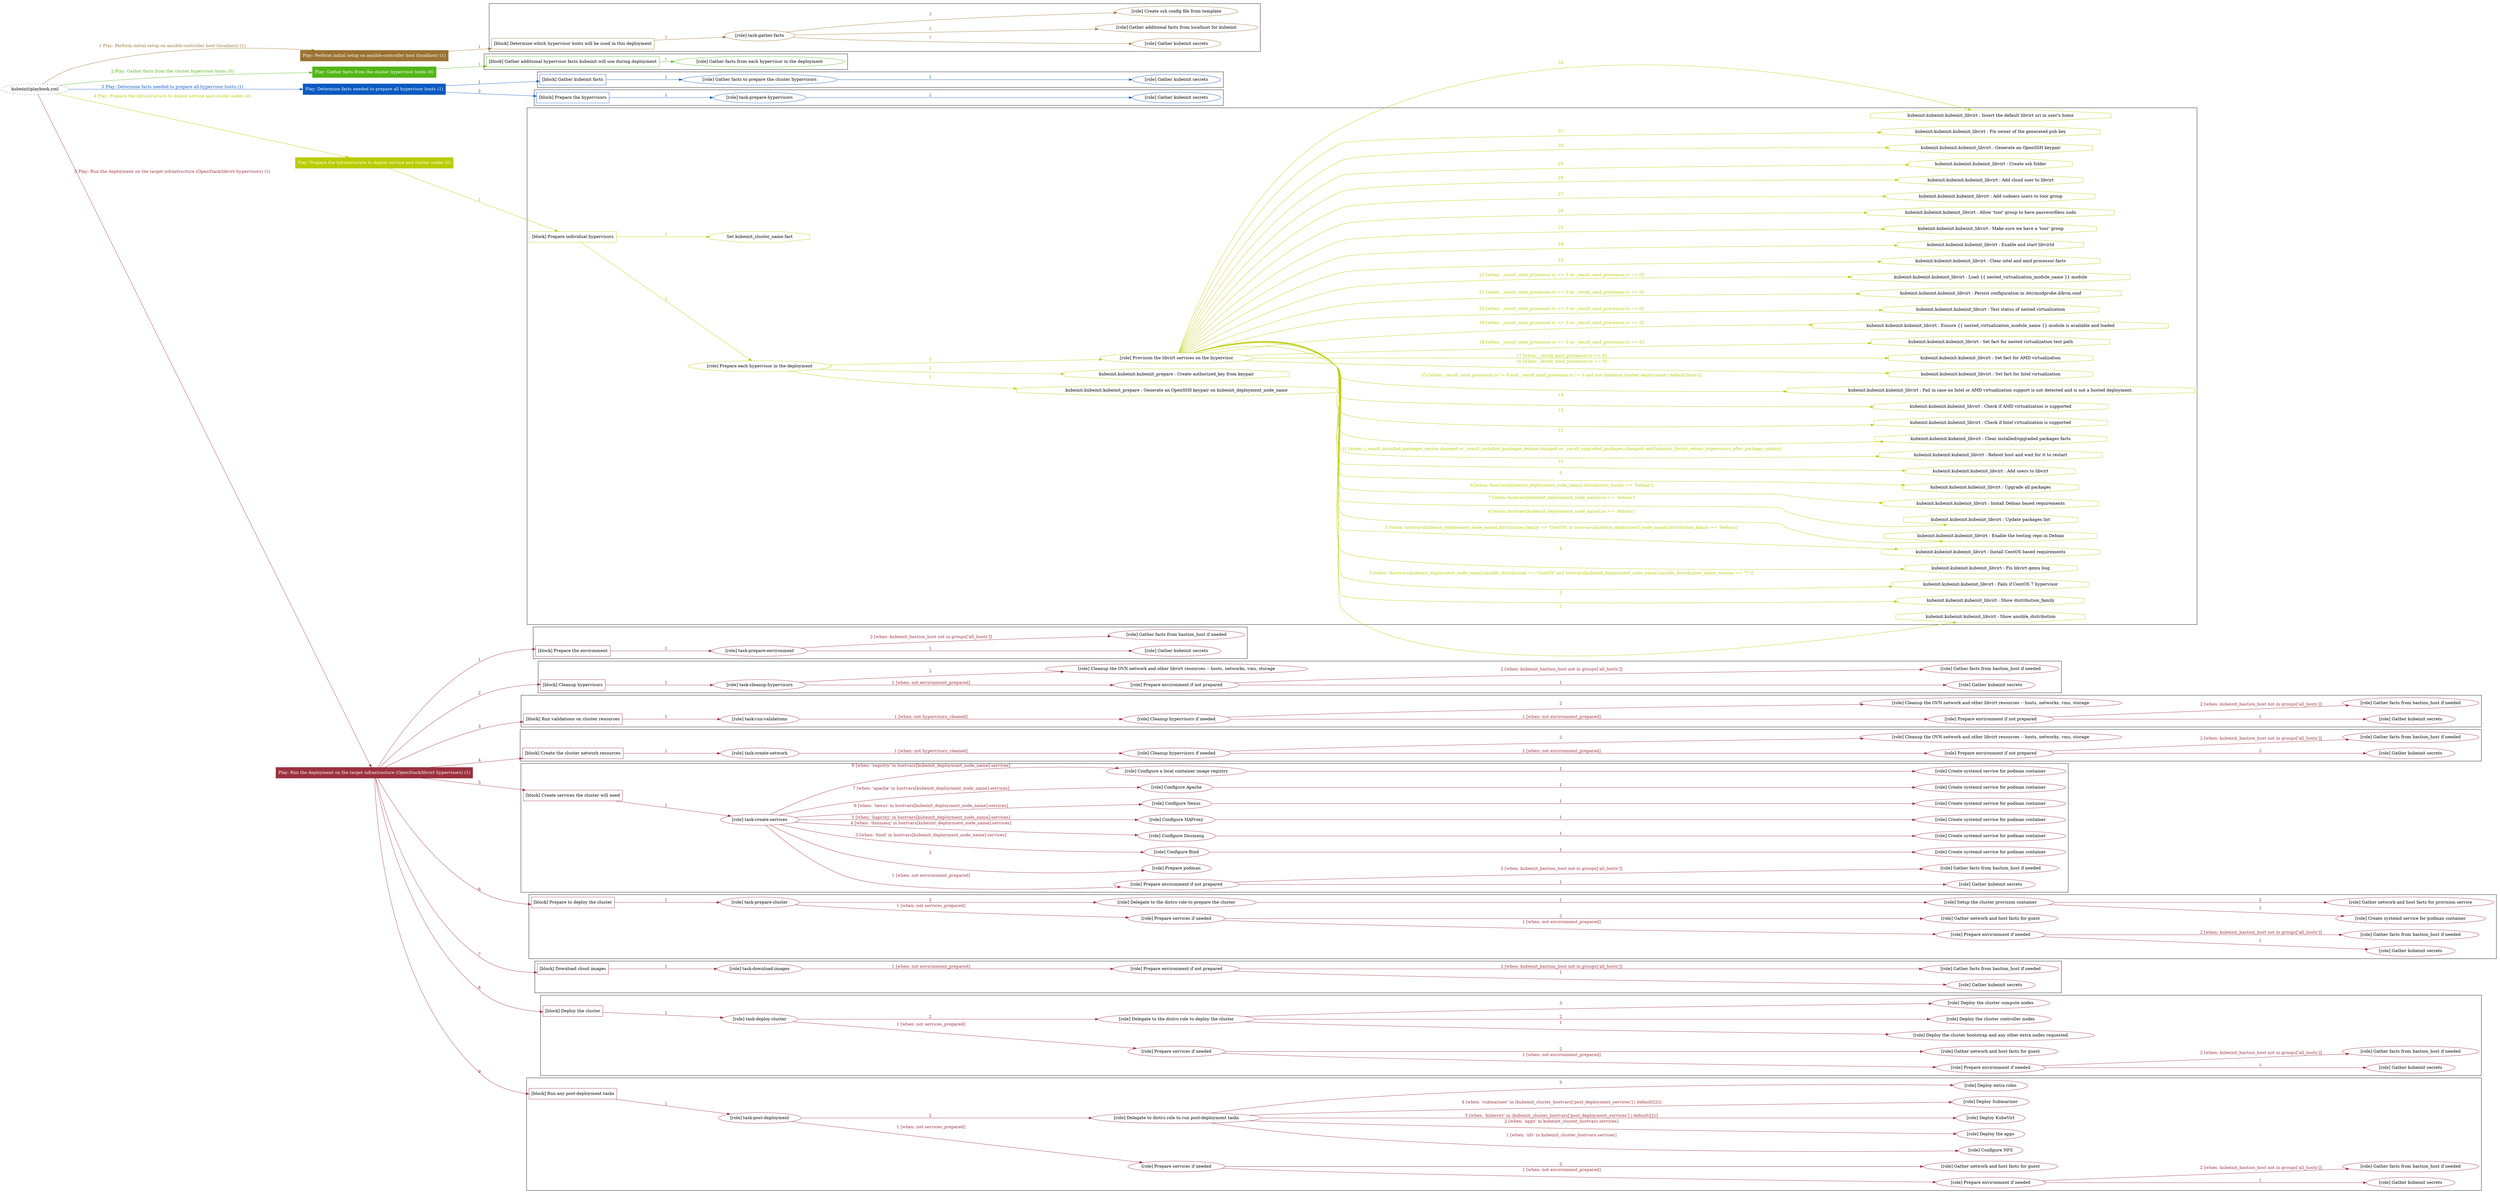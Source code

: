 digraph {
	graph [concentrate=true ordering=in rankdir=LR ratio=fill]
	edge [esep=5 sep=10]
	"kubeinit/playbook.yml" [URL="/home/runner/work/kubeinit/kubeinit/kubeinit/playbook.yml" id=playbook_f6ea797c style=dotted]
	"kubeinit/playbook.yml" -> play_d6f0523a [label="1 Play: Perform initial setup on ansible-controller host (localhost) (1)" color="#9a7232" fontcolor="#9a7232" id=edge_play_d6f0523a labeltooltip="1 Play: Perform initial setup on ansible-controller host (localhost) (1)" tooltip="1 Play: Perform initial setup on ansible-controller host (localhost) (1)"]
	subgraph "Play: Perform initial setup on ansible-controller host (localhost) (1)" {
		play_d6f0523a [label="Play: Perform initial setup on ansible-controller host (localhost) (1)" URL="/home/runner/work/kubeinit/kubeinit/kubeinit/playbook.yml" color="#9a7232" fontcolor="#ffffff" id=play_d6f0523a shape=box style=filled tooltip=localhost]
		play_d6f0523a -> block_a0d26f99 [label=1 color="#9a7232" fontcolor="#9a7232" id=edge_block_a0d26f99 labeltooltip=1 tooltip=1]
		subgraph cluster_block_a0d26f99 {
			block_a0d26f99 [label="[block] Determine which hypervisor hosts will be used in this deployment" URL="/home/runner/work/kubeinit/kubeinit/kubeinit/playbook.yml" color="#9a7232" id=block_a0d26f99 labeltooltip="Determine which hypervisor hosts will be used in this deployment" shape=box tooltip="Determine which hypervisor hosts will be used in this deployment"]
			block_a0d26f99 -> role_3eae3de3 [label="1 " color="#9a7232" fontcolor="#9a7232" id=edge_role_3eae3de3 labeltooltip="1 " tooltip="1 "]
			subgraph "task-gather-facts" {
				role_3eae3de3 [label="[role] task-gather-facts" URL="/home/runner/work/kubeinit/kubeinit/kubeinit/playbook.yml" color="#9a7232" id=role_3eae3de3 tooltip="task-gather-facts"]
				role_3eae3de3 -> role_9de7b824 [label="1 " color="#9a7232" fontcolor="#9a7232" id=edge_role_9de7b824 labeltooltip="1 " tooltip="1 "]
				subgraph "Gather kubeinit secrets" {
					role_9de7b824 [label="[role] Gather kubeinit secrets" URL="/home/runner/.ansible/collections/ansible_collections/kubeinit/kubeinit/roles/kubeinit_prepare/tasks/build_hypervisors_group.yml" color="#9a7232" id=role_9de7b824 tooltip="Gather kubeinit secrets"]
				}
				role_3eae3de3 -> role_9b13d4ab [label="2 " color="#9a7232" fontcolor="#9a7232" id=edge_role_9b13d4ab labeltooltip="2 " tooltip="2 "]
				subgraph "Gather additional facts from localhost for kubeinit" {
					role_9b13d4ab [label="[role] Gather additional facts from localhost for kubeinit" URL="/home/runner/.ansible/collections/ansible_collections/kubeinit/kubeinit/roles/kubeinit_prepare/tasks/build_hypervisors_group.yml" color="#9a7232" id=role_9b13d4ab tooltip="Gather additional facts from localhost for kubeinit"]
				}
				role_3eae3de3 -> role_e4379f5c [label="3 " color="#9a7232" fontcolor="#9a7232" id=edge_role_e4379f5c labeltooltip="3 " tooltip="3 "]
				subgraph "Create ssh config file from template" {
					role_e4379f5c [label="[role] Create ssh config file from template" URL="/home/runner/.ansible/collections/ansible_collections/kubeinit/kubeinit/roles/kubeinit_prepare/tasks/build_hypervisors_group.yml" color="#9a7232" id=role_e4379f5c tooltip="Create ssh config file from template"]
				}
			}
		}
	}
	"kubeinit/playbook.yml" -> play_7c2dc5f4 [label="2 Play: Gather facts from the cluster hypervisor hosts (0)" color="#52b517" fontcolor="#52b517" id=edge_play_7c2dc5f4 labeltooltip="2 Play: Gather facts from the cluster hypervisor hosts (0)" tooltip="2 Play: Gather facts from the cluster hypervisor hosts (0)"]
	subgraph "Play: Gather facts from the cluster hypervisor hosts (0)" {
		play_7c2dc5f4 [label="Play: Gather facts from the cluster hypervisor hosts (0)" URL="/home/runner/work/kubeinit/kubeinit/kubeinit/playbook.yml" color="#52b517" fontcolor="#ffffff" id=play_7c2dc5f4 shape=box style=filled tooltip="Play: Gather facts from the cluster hypervisor hosts (0)"]
		play_7c2dc5f4 -> block_57bdefc0 [label=1 color="#52b517" fontcolor="#52b517" id=edge_block_57bdefc0 labeltooltip=1 tooltip=1]
		subgraph cluster_block_57bdefc0 {
			block_57bdefc0 [label="[block] Gather additional hypervisor facts kubeinit will use during deployment" URL="/home/runner/work/kubeinit/kubeinit/kubeinit/playbook.yml" color="#52b517" id=block_57bdefc0 labeltooltip="Gather additional hypervisor facts kubeinit will use during deployment" shape=box tooltip="Gather additional hypervisor facts kubeinit will use during deployment"]
			block_57bdefc0 -> role_8fd2ec96 [label="1 " color="#52b517" fontcolor="#52b517" id=edge_role_8fd2ec96 labeltooltip="1 " tooltip="1 "]
			subgraph "Gather facts from each hypervisor in the deployment" {
				role_8fd2ec96 [label="[role] Gather facts from each hypervisor in the deployment" URL="/home/runner/work/kubeinit/kubeinit/kubeinit/playbook.yml" color="#52b517" id=role_8fd2ec96 tooltip="Gather facts from each hypervisor in the deployment"]
			}
		}
	}
	"kubeinit/playbook.yml" -> play_6b810f31 [label="3 Play: Determine facts needed to prepare all hypervisor hosts (1)" color="#0b5ac1" fontcolor="#0b5ac1" id=edge_play_6b810f31 labeltooltip="3 Play: Determine facts needed to prepare all hypervisor hosts (1)" tooltip="3 Play: Determine facts needed to prepare all hypervisor hosts (1)"]
	subgraph "Play: Determine facts needed to prepare all hypervisor hosts (1)" {
		play_6b810f31 [label="Play: Determine facts needed to prepare all hypervisor hosts (1)" URL="/home/runner/work/kubeinit/kubeinit/kubeinit/playbook.yml" color="#0b5ac1" fontcolor="#ffffff" id=play_6b810f31 shape=box style=filled tooltip=localhost]
		play_6b810f31 -> block_7d9bad46 [label=1 color="#0b5ac1" fontcolor="#0b5ac1" id=edge_block_7d9bad46 labeltooltip=1 tooltip=1]
		subgraph cluster_block_7d9bad46 {
			block_7d9bad46 [label="[block] Gather kubeinit facts" URL="/home/runner/work/kubeinit/kubeinit/kubeinit/playbook.yml" color="#0b5ac1" id=block_7d9bad46 labeltooltip="Gather kubeinit facts" shape=box tooltip="Gather kubeinit facts"]
			block_7d9bad46 -> role_8f35e297 [label="1 " color="#0b5ac1" fontcolor="#0b5ac1" id=edge_role_8f35e297 labeltooltip="1 " tooltip="1 "]
			subgraph "Gather facts to prepare the cluster hypervisors" {
				role_8f35e297 [label="[role] Gather facts to prepare the cluster hypervisors" URL="/home/runner/work/kubeinit/kubeinit/kubeinit/playbook.yml" color="#0b5ac1" id=role_8f35e297 tooltip="Gather facts to prepare the cluster hypervisors"]
				role_8f35e297 -> role_37034165 [label="1 " color="#0b5ac1" fontcolor="#0b5ac1" id=edge_role_37034165 labeltooltip="1 " tooltip="1 "]
				subgraph "Gather kubeinit secrets" {
					role_37034165 [label="[role] Gather kubeinit secrets" URL="/home/runner/.ansible/collections/ansible_collections/kubeinit/kubeinit/roles/kubeinit_prepare/tasks/gather_kubeinit_facts.yml" color="#0b5ac1" id=role_37034165 tooltip="Gather kubeinit secrets"]
				}
			}
		}
		play_6b810f31 -> block_50422da9 [label=2 color="#0b5ac1" fontcolor="#0b5ac1" id=edge_block_50422da9 labeltooltip=2 tooltip=2]
		subgraph cluster_block_50422da9 {
			block_50422da9 [label="[block] Prepare the hypervisors" URL="/home/runner/work/kubeinit/kubeinit/kubeinit/playbook.yml" color="#0b5ac1" id=block_50422da9 labeltooltip="Prepare the hypervisors" shape=box tooltip="Prepare the hypervisors"]
			block_50422da9 -> role_92cfa559 [label="1 " color="#0b5ac1" fontcolor="#0b5ac1" id=edge_role_92cfa559 labeltooltip="1 " tooltip="1 "]
			subgraph "task-prepare-hypervisors" {
				role_92cfa559 [label="[role] task-prepare-hypervisors" URL="/home/runner/work/kubeinit/kubeinit/kubeinit/playbook.yml" color="#0b5ac1" id=role_92cfa559 tooltip="task-prepare-hypervisors"]
				role_92cfa559 -> role_2654dcd4 [label="1 " color="#0b5ac1" fontcolor="#0b5ac1" id=edge_role_2654dcd4 labeltooltip="1 " tooltip="1 "]
				subgraph "Gather kubeinit secrets" {
					role_2654dcd4 [label="[role] Gather kubeinit secrets" URL="/home/runner/.ansible/collections/ansible_collections/kubeinit/kubeinit/roles/kubeinit_prepare/tasks/gather_kubeinit_facts.yml" color="#0b5ac1" id=role_2654dcd4 tooltip="Gather kubeinit secrets"]
				}
			}
		}
	}
	"kubeinit/playbook.yml" -> play_6a2de72e [label="4 Play: Prepare the infrastructure to deploy service and cluster nodes (0)" color="#bacc00" fontcolor="#bacc00" id=edge_play_6a2de72e labeltooltip="4 Play: Prepare the infrastructure to deploy service and cluster nodes (0)" tooltip="4 Play: Prepare the infrastructure to deploy service and cluster nodes (0)"]
	subgraph "Play: Prepare the infrastructure to deploy service and cluster nodes (0)" {
		play_6a2de72e [label="Play: Prepare the infrastructure to deploy service and cluster nodes (0)" URL="/home/runner/work/kubeinit/kubeinit/kubeinit/playbook.yml" color="#bacc00" fontcolor="#ffffff" id=play_6a2de72e shape=box style=filled tooltip="Play: Prepare the infrastructure to deploy service and cluster nodes (0)"]
		play_6a2de72e -> block_e06806af [label=1 color="#bacc00" fontcolor="#bacc00" id=edge_block_e06806af labeltooltip=1 tooltip=1]
		subgraph cluster_block_e06806af {
			block_e06806af [label="[block] Prepare individual hypervisors" URL="/home/runner/work/kubeinit/kubeinit/kubeinit/playbook.yml" color="#bacc00" id=block_e06806af labeltooltip="Prepare individual hypervisors" shape=box tooltip="Prepare individual hypervisors"]
			block_e06806af -> role_a9d39e87 [label="2 " color="#bacc00" fontcolor="#bacc00" id=edge_role_a9d39e87 labeltooltip="2 " tooltip="2 "]
			subgraph "Prepare each hypervisor in the deployment" {
				role_a9d39e87 [label="[role] Prepare each hypervisor in the deployment" URL="/home/runner/work/kubeinit/kubeinit/kubeinit/playbook.yml" color="#bacc00" id=role_a9d39e87 tooltip="Prepare each hypervisor in the deployment"]
				task_069c4bdc [label="kubeinit.kubeinit.kubeinit_prepare : Generate an OpenSSH keypair on kubeinit_deployment_node_name" URL="/home/runner/.ansible/collections/ansible_collections/kubeinit/kubeinit/roles/kubeinit_prepare/tasks/prepare_hypervisor.yml" color="#bacc00" id=task_069c4bdc shape=octagon tooltip="kubeinit.kubeinit.kubeinit_prepare : Generate an OpenSSH keypair on kubeinit_deployment_node_name"]
				role_a9d39e87 -> task_069c4bdc [label="1 " color="#bacc00" fontcolor="#bacc00" id=edge_task_069c4bdc labeltooltip="1 " tooltip="1 "]
				task_3ca99161 [label="kubeinit.kubeinit.kubeinit_prepare : Create authorized_key from keypair" URL="/home/runner/.ansible/collections/ansible_collections/kubeinit/kubeinit/roles/kubeinit_prepare/tasks/prepare_hypervisor.yml" color="#bacc00" id=task_3ca99161 shape=octagon tooltip="kubeinit.kubeinit.kubeinit_prepare : Create authorized_key from keypair"]
				role_a9d39e87 -> task_3ca99161 [label="2 " color="#bacc00" fontcolor="#bacc00" id=edge_task_3ca99161 labeltooltip="2 " tooltip="2 "]
				role_a9d39e87 -> role_a8e14554 [label="3 " color="#bacc00" fontcolor="#bacc00" id=edge_role_a8e14554 labeltooltip="3 " tooltip="3 "]
				subgraph "Provision the libvirt services on the hypervisor" {
					role_a8e14554 [label="[role] Provision the libvirt services on the hypervisor" URL="/home/runner/.ansible/collections/ansible_collections/kubeinit/kubeinit/roles/kubeinit_prepare/tasks/prepare_hypervisor.yml" color="#bacc00" id=role_a8e14554 tooltip="Provision the libvirt services on the hypervisor"]
					task_cd28e7c7 [label="kubeinit.kubeinit.kubeinit_libvirt : Show ansible_distribution" URL="/home/runner/.ansible/collections/ansible_collections/kubeinit/kubeinit/roles/kubeinit_libvirt/tasks/main.yml" color="#bacc00" id=task_cd28e7c7 shape=octagon tooltip="kubeinit.kubeinit.kubeinit_libvirt : Show ansible_distribution"]
					role_a8e14554 -> task_cd28e7c7 [label="1 " color="#bacc00" fontcolor="#bacc00" id=edge_task_cd28e7c7 labeltooltip="1 " tooltip="1 "]
					task_9826cb3c [label="kubeinit.kubeinit.kubeinit_libvirt : Show distribution_family" URL="/home/runner/.ansible/collections/ansible_collections/kubeinit/kubeinit/roles/kubeinit_libvirt/tasks/main.yml" color="#bacc00" id=task_9826cb3c shape=octagon tooltip="kubeinit.kubeinit.kubeinit_libvirt : Show distribution_family"]
					role_a8e14554 -> task_9826cb3c [label="2 " color="#bacc00" fontcolor="#bacc00" id=edge_task_9826cb3c labeltooltip="2 " tooltip="2 "]
					task_9e2b124d [label="kubeinit.kubeinit.kubeinit_libvirt : Fails if CentOS 7 hypervisor" URL="/home/runner/.ansible/collections/ansible_collections/kubeinit/kubeinit/roles/kubeinit_libvirt/tasks/main.yml" color="#bacc00" id=task_9e2b124d shape=octagon tooltip="kubeinit.kubeinit.kubeinit_libvirt : Fails if CentOS 7 hypervisor"]
					role_a8e14554 -> task_9e2b124d [label="3 [when: (hostvars[kubeinit_deployment_node_name].ansible_distribution == 'CentOS' and hostvars[kubeinit_deployment_node_name].ansible_distribution_major_version == \"7\")]" color="#bacc00" fontcolor="#bacc00" id=edge_task_9e2b124d labeltooltip="3 [when: (hostvars[kubeinit_deployment_node_name].ansible_distribution == 'CentOS' and hostvars[kubeinit_deployment_node_name].ansible_distribution_major_version == \"7\")]" tooltip="3 [when: (hostvars[kubeinit_deployment_node_name].ansible_distribution == 'CentOS' and hostvars[kubeinit_deployment_node_name].ansible_distribution_major_version == \"7\")]"]
					task_134db715 [label="kubeinit.kubeinit.kubeinit_libvirt : Fix libvirt qemu bug" URL="/home/runner/.ansible/collections/ansible_collections/kubeinit/kubeinit/roles/kubeinit_libvirt/tasks/main.yml" color="#bacc00" id=task_134db715 shape=octagon tooltip="kubeinit.kubeinit.kubeinit_libvirt : Fix libvirt qemu bug"]
					role_a8e14554 -> task_134db715 [label="4 " color="#bacc00" fontcolor="#bacc00" id=edge_task_134db715 labeltooltip="4 " tooltip="4 "]
					task_020327f0 [label="kubeinit.kubeinit.kubeinit_libvirt : Install CentOS based requirements" URL="/home/runner/.ansible/collections/ansible_collections/kubeinit/kubeinit/roles/kubeinit_libvirt/tasks/main.yml" color="#bacc00" id=task_020327f0 shape=octagon tooltip="kubeinit.kubeinit.kubeinit_libvirt : Install CentOS based requirements"]
					role_a8e14554 -> task_020327f0 [label="5 [when: hostvars[kubeinit_deployment_node_name].distribution_family == 'CentOS' or hostvars[kubeinit_deployment_node_name].distribution_family == 'Fedora']" color="#bacc00" fontcolor="#bacc00" id=edge_task_020327f0 labeltooltip="5 [when: hostvars[kubeinit_deployment_node_name].distribution_family == 'CentOS' or hostvars[kubeinit_deployment_node_name].distribution_family == 'Fedora']" tooltip="5 [when: hostvars[kubeinit_deployment_node_name].distribution_family == 'CentOS' or hostvars[kubeinit_deployment_node_name].distribution_family == 'Fedora']"]
					task_050664cf [label="kubeinit.kubeinit.kubeinit_libvirt : Enable the testing repo in Debian" URL="/home/runner/.ansible/collections/ansible_collections/kubeinit/kubeinit/roles/kubeinit_libvirt/tasks/main.yml" color="#bacc00" id=task_050664cf shape=octagon tooltip="kubeinit.kubeinit.kubeinit_libvirt : Enable the testing repo in Debian"]
					role_a8e14554 -> task_050664cf [label="6 [when: hostvars[kubeinit_deployment_node_name].os == 'debian']" color="#bacc00" fontcolor="#bacc00" id=edge_task_050664cf labeltooltip="6 [when: hostvars[kubeinit_deployment_node_name].os == 'debian']" tooltip="6 [when: hostvars[kubeinit_deployment_node_name].os == 'debian']"]
					task_77a98fef [label="kubeinit.kubeinit.kubeinit_libvirt : Update packages list" URL="/home/runner/.ansible/collections/ansible_collections/kubeinit/kubeinit/roles/kubeinit_libvirt/tasks/main.yml" color="#bacc00" id=task_77a98fef shape=octagon tooltip="kubeinit.kubeinit.kubeinit_libvirt : Update packages list"]
					role_a8e14554 -> task_77a98fef [label="7 [when: hostvars[kubeinit_deployment_node_name].os == 'debian']" color="#bacc00" fontcolor="#bacc00" id=edge_task_77a98fef labeltooltip="7 [when: hostvars[kubeinit_deployment_node_name].os == 'debian']" tooltip="7 [when: hostvars[kubeinit_deployment_node_name].os == 'debian']"]
					task_4c615d80 [label="kubeinit.kubeinit.kubeinit_libvirt : Install Debian based requirements" URL="/home/runner/.ansible/collections/ansible_collections/kubeinit/kubeinit/roles/kubeinit_libvirt/tasks/main.yml" color="#bacc00" id=task_4c615d80 shape=octagon tooltip="kubeinit.kubeinit.kubeinit_libvirt : Install Debian based requirements"]
					role_a8e14554 -> task_4c615d80 [label="8 [when: hostvars[kubeinit_deployment_node_name].distribution_family == 'Debian']" color="#bacc00" fontcolor="#bacc00" id=edge_task_4c615d80 labeltooltip="8 [when: hostvars[kubeinit_deployment_node_name].distribution_family == 'Debian']" tooltip="8 [when: hostvars[kubeinit_deployment_node_name].distribution_family == 'Debian']"]
					task_51ccc4cc [label="kubeinit.kubeinit.kubeinit_libvirt : Upgrade all packages" URL="/home/runner/.ansible/collections/ansible_collections/kubeinit/kubeinit/roles/kubeinit_libvirt/tasks/main.yml" color="#bacc00" id=task_51ccc4cc shape=octagon tooltip="kubeinit.kubeinit.kubeinit_libvirt : Upgrade all packages"]
					role_a8e14554 -> task_51ccc4cc [label="9 " color="#bacc00" fontcolor="#bacc00" id=edge_task_51ccc4cc labeltooltip="9 " tooltip="9 "]
					task_d1a5524a [label="kubeinit.kubeinit.kubeinit_libvirt : Add users to libvirt" URL="/home/runner/.ansible/collections/ansible_collections/kubeinit/kubeinit/roles/kubeinit_libvirt/tasks/main.yml" color="#bacc00" id=task_d1a5524a shape=octagon tooltip="kubeinit.kubeinit.kubeinit_libvirt : Add users to libvirt"]
					role_a8e14554 -> task_d1a5524a [label="10 " color="#bacc00" fontcolor="#bacc00" id=edge_task_d1a5524a labeltooltip="10 " tooltip="10 "]
					task_7c1ff9d9 [label="kubeinit.kubeinit.kubeinit_libvirt : Reboot host and wait for it to restart" URL="/home/runner/.ansible/collections/ansible_collections/kubeinit/kubeinit/roles/kubeinit_libvirt/tasks/main.yml" color="#bacc00" id=task_7c1ff9d9 shape=octagon tooltip="kubeinit.kubeinit.kubeinit_libvirt : Reboot host and wait for it to restart"]
					role_a8e14554 -> task_7c1ff9d9 [label="11 [when: (_result_installed_packages_centos.changed or _result_installed_packages_debian.changed or _result_upgraded_packages.changed) and kubeinit_libvirt_reboot_hypervisors_after_package_update]" color="#bacc00" fontcolor="#bacc00" id=edge_task_7c1ff9d9 labeltooltip="11 [when: (_result_installed_packages_centos.changed or _result_installed_packages_debian.changed or _result_upgraded_packages.changed) and kubeinit_libvirt_reboot_hypervisors_after_package_update]" tooltip="11 [when: (_result_installed_packages_centos.changed or _result_installed_packages_debian.changed or _result_upgraded_packages.changed) and kubeinit_libvirt_reboot_hypervisors_after_package_update]"]
					task_e417050c [label="kubeinit.kubeinit.kubeinit_libvirt : Clear installed/upgraded packages facts" URL="/home/runner/.ansible/collections/ansible_collections/kubeinit/kubeinit/roles/kubeinit_libvirt/tasks/main.yml" color="#bacc00" id=task_e417050c shape=octagon tooltip="kubeinit.kubeinit.kubeinit_libvirt : Clear installed/upgraded packages facts"]
					role_a8e14554 -> task_e417050c [label="12 " color="#bacc00" fontcolor="#bacc00" id=edge_task_e417050c labeltooltip="12 " tooltip="12 "]
					task_0706e92a [label="kubeinit.kubeinit.kubeinit_libvirt : Check if Intel virtualization is supported" URL="/home/runner/.ansible/collections/ansible_collections/kubeinit/kubeinit/roles/kubeinit_libvirt/tasks/main.yml" color="#bacc00" id=task_0706e92a shape=octagon tooltip="kubeinit.kubeinit.kubeinit_libvirt : Check if Intel virtualization is supported"]
					role_a8e14554 -> task_0706e92a [label="13 " color="#bacc00" fontcolor="#bacc00" id=edge_task_0706e92a labeltooltip="13 " tooltip="13 "]
					task_62d24268 [label="kubeinit.kubeinit.kubeinit_libvirt : Check if AMD virtualization is supported" URL="/home/runner/.ansible/collections/ansible_collections/kubeinit/kubeinit/roles/kubeinit_libvirt/tasks/main.yml" color="#bacc00" id=task_62d24268 shape=octagon tooltip="kubeinit.kubeinit.kubeinit_libvirt : Check if AMD virtualization is supported"]
					role_a8e14554 -> task_62d24268 [label="14 " color="#bacc00" fontcolor="#bacc00" id=edge_task_62d24268 labeltooltip="14 " tooltip="14 "]
					task_53c7bb0b [label="kubeinit.kubeinit.kubeinit_libvirt : Fail in case no Intel or AMD virtualization support is not detected and is not a hosted deployment." URL="/home/runner/.ansible/collections/ansible_collections/kubeinit/kubeinit/roles/kubeinit_libvirt/tasks/main.yml" color="#bacc00" id=task_53c7bb0b shape=octagon tooltip="kubeinit.kubeinit.kubeinit_libvirt : Fail in case no Intel or AMD virtualization support is not detected and is not a hosted deployment."]
					role_a8e14554 -> task_53c7bb0b [label="15 [when: _result_intel_processor.rc != 0 and _result_amd_processor.rc != 0 and not (kubeinit_hosted_deployment | default(false))]" color="#bacc00" fontcolor="#bacc00" id=edge_task_53c7bb0b labeltooltip="15 [when: _result_intel_processor.rc != 0 and _result_amd_processor.rc != 0 and not (kubeinit_hosted_deployment | default(false))]" tooltip="15 [when: _result_intel_processor.rc != 0 and _result_amd_processor.rc != 0 and not (kubeinit_hosted_deployment | default(false))]"]
					task_1c0da3b8 [label="kubeinit.kubeinit.kubeinit_libvirt : Set fact for Intel virtualization" URL="/home/runner/.ansible/collections/ansible_collections/kubeinit/kubeinit/roles/kubeinit_libvirt/tasks/main.yml" color="#bacc00" id=task_1c0da3b8 shape=octagon tooltip="kubeinit.kubeinit.kubeinit_libvirt : Set fact for Intel virtualization"]
					role_a8e14554 -> task_1c0da3b8 [label="16 [when: _result_intel_processor.rc == 0]" color="#bacc00" fontcolor="#bacc00" id=edge_task_1c0da3b8 labeltooltip="16 [when: _result_intel_processor.rc == 0]" tooltip="16 [when: _result_intel_processor.rc == 0]"]
					task_fa67a421 [label="kubeinit.kubeinit.kubeinit_libvirt : Set fact for AMD virtualization" URL="/home/runner/.ansible/collections/ansible_collections/kubeinit/kubeinit/roles/kubeinit_libvirt/tasks/main.yml" color="#bacc00" id=task_fa67a421 shape=octagon tooltip="kubeinit.kubeinit.kubeinit_libvirt : Set fact for AMD virtualization"]
					role_a8e14554 -> task_fa67a421 [label="17 [when: _result_amd_processor.rc == 0]" color="#bacc00" fontcolor="#bacc00" id=edge_task_fa67a421 labeltooltip="17 [when: _result_amd_processor.rc == 0]" tooltip="17 [when: _result_amd_processor.rc == 0]"]
					task_fa7c284a [label="kubeinit.kubeinit.kubeinit_libvirt : Set fact for nested virtualization test path" URL="/home/runner/.ansible/collections/ansible_collections/kubeinit/kubeinit/roles/kubeinit_libvirt/tasks/main.yml" color="#bacc00" id=task_fa7c284a shape=octagon tooltip="kubeinit.kubeinit.kubeinit_libvirt : Set fact for nested virtualization test path"]
					role_a8e14554 -> task_fa7c284a [label="18 [when: _result_intel_processor.rc == 0 or _result_amd_processor.rc == 0]" color="#bacc00" fontcolor="#bacc00" id=edge_task_fa7c284a labeltooltip="18 [when: _result_intel_processor.rc == 0 or _result_amd_processor.rc == 0]" tooltip="18 [when: _result_intel_processor.rc == 0 or _result_amd_processor.rc == 0]"]
					task_83d38aac [label="kubeinit.kubeinit.kubeinit_libvirt : Ensure {{ nested_virtualization_module_name }} module is available and loaded" URL="/home/runner/.ansible/collections/ansible_collections/kubeinit/kubeinit/roles/kubeinit_libvirt/tasks/main.yml" color="#bacc00" id=task_83d38aac shape=octagon tooltip="kubeinit.kubeinit.kubeinit_libvirt : Ensure {{ nested_virtualization_module_name }} module is available and loaded"]
					role_a8e14554 -> task_83d38aac [label="19 [when: _result_intel_processor.rc == 0 or _result_amd_processor.rc == 0]" color="#bacc00" fontcolor="#bacc00" id=edge_task_83d38aac labeltooltip="19 [when: _result_intel_processor.rc == 0 or _result_amd_processor.rc == 0]" tooltip="19 [when: _result_intel_processor.rc == 0 or _result_amd_processor.rc == 0]"]
					task_7c418e17 [label="kubeinit.kubeinit.kubeinit_libvirt : Test status of nested virtualization" URL="/home/runner/.ansible/collections/ansible_collections/kubeinit/kubeinit/roles/kubeinit_libvirt/tasks/main.yml" color="#bacc00" id=task_7c418e17 shape=octagon tooltip="kubeinit.kubeinit.kubeinit_libvirt : Test status of nested virtualization"]
					role_a8e14554 -> task_7c418e17 [label="20 [when: _result_intel_processor.rc == 0 or _result_amd_processor.rc == 0]" color="#bacc00" fontcolor="#bacc00" id=edge_task_7c418e17 labeltooltip="20 [when: _result_intel_processor.rc == 0 or _result_amd_processor.rc == 0]" tooltip="20 [when: _result_intel_processor.rc == 0 or _result_amd_processor.rc == 0]"]
					task_0b567b3d [label="kubeinit.kubeinit.kubeinit_libvirt : Persist configuration in /etc/modprobe.d/kvm.conf" URL="/home/runner/.ansible/collections/ansible_collections/kubeinit/kubeinit/roles/kubeinit_libvirt/tasks/main.yml" color="#bacc00" id=task_0b567b3d shape=octagon tooltip="kubeinit.kubeinit.kubeinit_libvirt : Persist configuration in /etc/modprobe.d/kvm.conf"]
					role_a8e14554 -> task_0b567b3d [label="21 [when: _result_intel_processor.rc == 0 or _result_amd_processor.rc == 0]" color="#bacc00" fontcolor="#bacc00" id=edge_task_0b567b3d labeltooltip="21 [when: _result_intel_processor.rc == 0 or _result_amd_processor.rc == 0]" tooltip="21 [when: _result_intel_processor.rc == 0 or _result_amd_processor.rc == 0]"]
					task_7d606e37 [label="kubeinit.kubeinit.kubeinit_libvirt : Load {{ nested_virtualization_module_name }} module" URL="/home/runner/.ansible/collections/ansible_collections/kubeinit/kubeinit/roles/kubeinit_libvirt/tasks/main.yml" color="#bacc00" id=task_7d606e37 shape=octagon tooltip="kubeinit.kubeinit.kubeinit_libvirt : Load {{ nested_virtualization_module_name }} module"]
					role_a8e14554 -> task_7d606e37 [label="22 [when: _result_intel_processor.rc == 0 or _result_amd_processor.rc == 0]" color="#bacc00" fontcolor="#bacc00" id=edge_task_7d606e37 labeltooltip="22 [when: _result_intel_processor.rc == 0 or _result_amd_processor.rc == 0]" tooltip="22 [when: _result_intel_processor.rc == 0 or _result_amd_processor.rc == 0]"]
					task_4c208f85 [label="kubeinit.kubeinit.kubeinit_libvirt : Clear intel and amd processor facts" URL="/home/runner/.ansible/collections/ansible_collections/kubeinit/kubeinit/roles/kubeinit_libvirt/tasks/main.yml" color="#bacc00" id=task_4c208f85 shape=octagon tooltip="kubeinit.kubeinit.kubeinit_libvirt : Clear intel and amd processor facts"]
					role_a8e14554 -> task_4c208f85 [label="23 " color="#bacc00" fontcolor="#bacc00" id=edge_task_4c208f85 labeltooltip="23 " tooltip="23 "]
					task_55bb7df0 [label="kubeinit.kubeinit.kubeinit_libvirt : Enable and start libvirtd" URL="/home/runner/.ansible/collections/ansible_collections/kubeinit/kubeinit/roles/kubeinit_libvirt/tasks/main.yml" color="#bacc00" id=task_55bb7df0 shape=octagon tooltip="kubeinit.kubeinit.kubeinit_libvirt : Enable and start libvirtd"]
					role_a8e14554 -> task_55bb7df0 [label="24 " color="#bacc00" fontcolor="#bacc00" id=edge_task_55bb7df0 labeltooltip="24 " tooltip="24 "]
					task_6c938f2e [label="kubeinit.kubeinit.kubeinit_libvirt : Make sure we have a 'toor' group" URL="/home/runner/.ansible/collections/ansible_collections/kubeinit/kubeinit/roles/kubeinit_libvirt/tasks/60_create_cloud_user.yml" color="#bacc00" id=task_6c938f2e shape=octagon tooltip="kubeinit.kubeinit.kubeinit_libvirt : Make sure we have a 'toor' group"]
					role_a8e14554 -> task_6c938f2e [label="25 " color="#bacc00" fontcolor="#bacc00" id=edge_task_6c938f2e labeltooltip="25 " tooltip="25 "]
					task_54b35ce2 [label="kubeinit.kubeinit.kubeinit_libvirt : Allow 'toor' group to have passwordless sudo" URL="/home/runner/.ansible/collections/ansible_collections/kubeinit/kubeinit/roles/kubeinit_libvirt/tasks/60_create_cloud_user.yml" color="#bacc00" id=task_54b35ce2 shape=octagon tooltip="kubeinit.kubeinit.kubeinit_libvirt : Allow 'toor' group to have passwordless sudo"]
					role_a8e14554 -> task_54b35ce2 [label="26 " color="#bacc00" fontcolor="#bacc00" id=edge_task_54b35ce2 labeltooltip="26 " tooltip="26 "]
					task_f213d197 [label="kubeinit.kubeinit.kubeinit_libvirt : Add sudoers users to toor group" URL="/home/runner/.ansible/collections/ansible_collections/kubeinit/kubeinit/roles/kubeinit_libvirt/tasks/60_create_cloud_user.yml" color="#bacc00" id=task_f213d197 shape=octagon tooltip="kubeinit.kubeinit.kubeinit_libvirt : Add sudoers users to toor group"]
					role_a8e14554 -> task_f213d197 [label="27 " color="#bacc00" fontcolor="#bacc00" id=edge_task_f213d197 labeltooltip="27 " tooltip="27 "]
					task_473967a4 [label="kubeinit.kubeinit.kubeinit_libvirt : Add cloud user to libvirt" URL="/home/runner/.ansible/collections/ansible_collections/kubeinit/kubeinit/roles/kubeinit_libvirt/tasks/60_create_cloud_user.yml" color="#bacc00" id=task_473967a4 shape=octagon tooltip="kubeinit.kubeinit.kubeinit_libvirt : Add cloud user to libvirt"]
					role_a8e14554 -> task_473967a4 [label="28 " color="#bacc00" fontcolor="#bacc00" id=edge_task_473967a4 labeltooltip="28 " tooltip="28 "]
					task_a146ae86 [label="kubeinit.kubeinit.kubeinit_libvirt : Create ssh folder" URL="/home/runner/.ansible/collections/ansible_collections/kubeinit/kubeinit/roles/kubeinit_libvirt/tasks/60_create_cloud_user.yml" color="#bacc00" id=task_a146ae86 shape=octagon tooltip="kubeinit.kubeinit.kubeinit_libvirt : Create ssh folder"]
					role_a8e14554 -> task_a146ae86 [label="29 " color="#bacc00" fontcolor="#bacc00" id=edge_task_a146ae86 labeltooltip="29 " tooltip="29 "]
					task_18a0950a [label="kubeinit.kubeinit.kubeinit_libvirt : Generate an OpenSSH keypair" URL="/home/runner/.ansible/collections/ansible_collections/kubeinit/kubeinit/roles/kubeinit_libvirt/tasks/60_create_cloud_user.yml" color="#bacc00" id=task_18a0950a shape=octagon tooltip="kubeinit.kubeinit.kubeinit_libvirt : Generate an OpenSSH keypair"]
					role_a8e14554 -> task_18a0950a [label="30 " color="#bacc00" fontcolor="#bacc00" id=edge_task_18a0950a labeltooltip="30 " tooltip="30 "]
					task_1f12556a [label="kubeinit.kubeinit.kubeinit_libvirt : Fix owner of the generated pub key" URL="/home/runner/.ansible/collections/ansible_collections/kubeinit/kubeinit/roles/kubeinit_libvirt/tasks/60_create_cloud_user.yml" color="#bacc00" id=task_1f12556a shape=octagon tooltip="kubeinit.kubeinit.kubeinit_libvirt : Fix owner of the generated pub key"]
					role_a8e14554 -> task_1f12556a [label="31 " color="#bacc00" fontcolor="#bacc00" id=edge_task_1f12556a labeltooltip="31 " tooltip="31 "]
					task_49f75798 [label="kubeinit.kubeinit.kubeinit_libvirt : Insert the default libvirt uri in user's home" URL="/home/runner/.ansible/collections/ansible_collections/kubeinit/kubeinit/roles/kubeinit_libvirt/tasks/60_create_cloud_user.yml" color="#bacc00" id=task_49f75798 shape=octagon tooltip="kubeinit.kubeinit.kubeinit_libvirt : Insert the default libvirt uri in user's home"]
					role_a8e14554 -> task_49f75798 [label="32 " color="#bacc00" fontcolor="#bacc00" id=edge_task_49f75798 labeltooltip="32 " tooltip="32 "]
				}
			}
			task_1219e28a [label="Set kubeinit_cluster_name fact" URL="/home/runner/work/kubeinit/kubeinit/kubeinit/playbook.yml" color="#bacc00" id=task_1219e28a shape=octagon tooltip="Set kubeinit_cluster_name fact"]
			block_e06806af -> task_1219e28a [label="1 " color="#bacc00" fontcolor="#bacc00" id=edge_task_1219e28a labeltooltip="1 " tooltip="1 "]
		}
	}
	"kubeinit/playbook.yml" -> play_3ca35902 [label="5 Play: Run the deployment on the target infrastructure (OpenStack/libvirt hypervisors) (1)" color="#9c303f" fontcolor="#9c303f" id=edge_play_3ca35902 labeltooltip="5 Play: Run the deployment on the target infrastructure (OpenStack/libvirt hypervisors) (1)" tooltip="5 Play: Run the deployment on the target infrastructure (OpenStack/libvirt hypervisors) (1)"]
	subgraph "Play: Run the deployment on the target infrastructure (OpenStack/libvirt hypervisors) (1)" {
		play_3ca35902 [label="Play: Run the deployment on the target infrastructure (OpenStack/libvirt hypervisors) (1)" URL="/home/runner/work/kubeinit/kubeinit/kubeinit/playbook.yml" color="#9c303f" fontcolor="#ffffff" id=play_3ca35902 shape=box style=filled tooltip=localhost]
		play_3ca35902 -> block_fb6d0e1b [label=1 color="#9c303f" fontcolor="#9c303f" id=edge_block_fb6d0e1b labeltooltip=1 tooltip=1]
		subgraph cluster_block_fb6d0e1b {
			block_fb6d0e1b [label="[block] Prepare the environment" URL="/home/runner/work/kubeinit/kubeinit/kubeinit/playbook.yml" color="#9c303f" id=block_fb6d0e1b labeltooltip="Prepare the environment" shape=box tooltip="Prepare the environment"]
			block_fb6d0e1b -> role_3333c357 [label="1 " color="#9c303f" fontcolor="#9c303f" id=edge_role_3333c357 labeltooltip="1 " tooltip="1 "]
			subgraph "task-prepare-environment" {
				role_3333c357 [label="[role] task-prepare-environment" URL="/home/runner/work/kubeinit/kubeinit/kubeinit/playbook.yml" color="#9c303f" id=role_3333c357 tooltip="task-prepare-environment"]
				role_3333c357 -> role_034b98fd [label="1 " color="#9c303f" fontcolor="#9c303f" id=edge_role_034b98fd labeltooltip="1 " tooltip="1 "]
				subgraph "Gather kubeinit secrets" {
					role_034b98fd [label="[role] Gather kubeinit secrets" URL="/home/runner/.ansible/collections/ansible_collections/kubeinit/kubeinit/roles/kubeinit_prepare/tasks/gather_kubeinit_facts.yml" color="#9c303f" id=role_034b98fd tooltip="Gather kubeinit secrets"]
				}
				role_3333c357 -> role_b6422388 [label="2 [when: kubeinit_bastion_host not in groups['all_hosts']]" color="#9c303f" fontcolor="#9c303f" id=edge_role_b6422388 labeltooltip="2 [when: kubeinit_bastion_host not in groups['all_hosts']]" tooltip="2 [when: kubeinit_bastion_host not in groups['all_hosts']]"]
				subgraph "Gather facts from bastion_host if needed" {
					role_b6422388 [label="[role] Gather facts from bastion_host if needed" URL="/home/runner/.ansible/collections/ansible_collections/kubeinit/kubeinit/roles/kubeinit_prepare/tasks/main.yml" color="#9c303f" id=role_b6422388 tooltip="Gather facts from bastion_host if needed"]
				}
			}
		}
		play_3ca35902 -> block_8b0d896a [label=2 color="#9c303f" fontcolor="#9c303f" id=edge_block_8b0d896a labeltooltip=2 tooltip=2]
		subgraph cluster_block_8b0d896a {
			block_8b0d896a [label="[block] Cleanup hypervisors" URL="/home/runner/work/kubeinit/kubeinit/kubeinit/playbook.yml" color="#9c303f" id=block_8b0d896a labeltooltip="Cleanup hypervisors" shape=box tooltip="Cleanup hypervisors"]
			block_8b0d896a -> role_358d0660 [label="1 " color="#9c303f" fontcolor="#9c303f" id=edge_role_358d0660 labeltooltip="1 " tooltip="1 "]
			subgraph "task-cleanup-hypervisors" {
				role_358d0660 [label="[role] task-cleanup-hypervisors" URL="/home/runner/work/kubeinit/kubeinit/kubeinit/playbook.yml" color="#9c303f" id=role_358d0660 tooltip="task-cleanup-hypervisors"]
				role_358d0660 -> role_04d38c10 [label="1 [when: not environment_prepared]" color="#9c303f" fontcolor="#9c303f" id=edge_role_04d38c10 labeltooltip="1 [when: not environment_prepared]" tooltip="1 [when: not environment_prepared]"]
				subgraph "Prepare environment if not prepared" {
					role_04d38c10 [label="[role] Prepare environment if not prepared" URL="/home/runner/.ansible/collections/ansible_collections/kubeinit/kubeinit/roles/kubeinit_libvirt/tasks/cleanup_hypervisors.yml" color="#9c303f" id=role_04d38c10 tooltip="Prepare environment if not prepared"]
					role_04d38c10 -> role_c0cd33d8 [label="1 " color="#9c303f" fontcolor="#9c303f" id=edge_role_c0cd33d8 labeltooltip="1 " tooltip="1 "]
					subgraph "Gather kubeinit secrets" {
						role_c0cd33d8 [label="[role] Gather kubeinit secrets" URL="/home/runner/.ansible/collections/ansible_collections/kubeinit/kubeinit/roles/kubeinit_prepare/tasks/gather_kubeinit_facts.yml" color="#9c303f" id=role_c0cd33d8 tooltip="Gather kubeinit secrets"]
					}
					role_04d38c10 -> role_710285e2 [label="2 [when: kubeinit_bastion_host not in groups['all_hosts']]" color="#9c303f" fontcolor="#9c303f" id=edge_role_710285e2 labeltooltip="2 [when: kubeinit_bastion_host not in groups['all_hosts']]" tooltip="2 [when: kubeinit_bastion_host not in groups['all_hosts']]"]
					subgraph "Gather facts from bastion_host if needed" {
						role_710285e2 [label="[role] Gather facts from bastion_host if needed" URL="/home/runner/.ansible/collections/ansible_collections/kubeinit/kubeinit/roles/kubeinit_prepare/tasks/main.yml" color="#9c303f" id=role_710285e2 tooltip="Gather facts from bastion_host if needed"]
					}
				}
				role_358d0660 -> role_8da3b0f0 [label="2 " color="#9c303f" fontcolor="#9c303f" id=edge_role_8da3b0f0 labeltooltip="2 " tooltip="2 "]
				subgraph "Cleanup the OVN network and other libvirt resources -- hosts, networks, vms, storage" {
					role_8da3b0f0 [label="[role] Cleanup the OVN network and other libvirt resources -- hosts, networks, vms, storage" URL="/home/runner/.ansible/collections/ansible_collections/kubeinit/kubeinit/roles/kubeinit_libvirt/tasks/cleanup_hypervisors.yml" color="#9c303f" id=role_8da3b0f0 tooltip="Cleanup the OVN network and other libvirt resources -- hosts, networks, vms, storage"]
				}
			}
		}
		play_3ca35902 -> block_0fe938cd [label=3 color="#9c303f" fontcolor="#9c303f" id=edge_block_0fe938cd labeltooltip=3 tooltip=3]
		subgraph cluster_block_0fe938cd {
			block_0fe938cd [label="[block] Run validations on cluster resources" URL="/home/runner/work/kubeinit/kubeinit/kubeinit/playbook.yml" color="#9c303f" id=block_0fe938cd labeltooltip="Run validations on cluster resources" shape=box tooltip="Run validations on cluster resources"]
			block_0fe938cd -> role_d6c2d3a7 [label="1 " color="#9c303f" fontcolor="#9c303f" id=edge_role_d6c2d3a7 labeltooltip="1 " tooltip="1 "]
			subgraph "task-run-validations" {
				role_d6c2d3a7 [label="[role] task-run-validations" URL="/home/runner/work/kubeinit/kubeinit/kubeinit/playbook.yml" color="#9c303f" id=role_d6c2d3a7 tooltip="task-run-validations"]
				role_d6c2d3a7 -> role_98b173db [label="1 [when: not hypervisors_cleaned]" color="#9c303f" fontcolor="#9c303f" id=edge_role_98b173db labeltooltip="1 [when: not hypervisors_cleaned]" tooltip="1 [when: not hypervisors_cleaned]"]
				subgraph "Cleanup hypervisors if needed" {
					role_98b173db [label="[role] Cleanup hypervisors if needed" URL="/home/runner/.ansible/collections/ansible_collections/kubeinit/kubeinit/roles/kubeinit_validations/tasks/main.yml" color="#9c303f" id=role_98b173db tooltip="Cleanup hypervisors if needed"]
					role_98b173db -> role_0c5377d7 [label="1 [when: not environment_prepared]" color="#9c303f" fontcolor="#9c303f" id=edge_role_0c5377d7 labeltooltip="1 [when: not environment_prepared]" tooltip="1 [when: not environment_prepared]"]
					subgraph "Prepare environment if not prepared" {
						role_0c5377d7 [label="[role] Prepare environment if not prepared" URL="/home/runner/.ansible/collections/ansible_collections/kubeinit/kubeinit/roles/kubeinit_libvirt/tasks/cleanup_hypervisors.yml" color="#9c303f" id=role_0c5377d7 tooltip="Prepare environment if not prepared"]
						role_0c5377d7 -> role_d1c4a325 [label="1 " color="#9c303f" fontcolor="#9c303f" id=edge_role_d1c4a325 labeltooltip="1 " tooltip="1 "]
						subgraph "Gather kubeinit secrets" {
							role_d1c4a325 [label="[role] Gather kubeinit secrets" URL="/home/runner/.ansible/collections/ansible_collections/kubeinit/kubeinit/roles/kubeinit_prepare/tasks/gather_kubeinit_facts.yml" color="#9c303f" id=role_d1c4a325 tooltip="Gather kubeinit secrets"]
						}
						role_0c5377d7 -> role_361d3784 [label="2 [when: kubeinit_bastion_host not in groups['all_hosts']]" color="#9c303f" fontcolor="#9c303f" id=edge_role_361d3784 labeltooltip="2 [when: kubeinit_bastion_host not in groups['all_hosts']]" tooltip="2 [when: kubeinit_bastion_host not in groups['all_hosts']]"]
						subgraph "Gather facts from bastion_host if needed" {
							role_361d3784 [label="[role] Gather facts from bastion_host if needed" URL="/home/runner/.ansible/collections/ansible_collections/kubeinit/kubeinit/roles/kubeinit_prepare/tasks/main.yml" color="#9c303f" id=role_361d3784 tooltip="Gather facts from bastion_host if needed"]
						}
					}
					role_98b173db -> role_88ea6f9c [label="2 " color="#9c303f" fontcolor="#9c303f" id=edge_role_88ea6f9c labeltooltip="2 " tooltip="2 "]
					subgraph "Cleanup the OVN network and other libvirt resources -- hosts, networks, vms, storage" {
						role_88ea6f9c [label="[role] Cleanup the OVN network and other libvirt resources -- hosts, networks, vms, storage" URL="/home/runner/.ansible/collections/ansible_collections/kubeinit/kubeinit/roles/kubeinit_libvirt/tasks/cleanup_hypervisors.yml" color="#9c303f" id=role_88ea6f9c tooltip="Cleanup the OVN network and other libvirt resources -- hosts, networks, vms, storage"]
					}
				}
			}
		}
		play_3ca35902 -> block_310b5a9d [label=4 color="#9c303f" fontcolor="#9c303f" id=edge_block_310b5a9d labeltooltip=4 tooltip=4]
		subgraph cluster_block_310b5a9d {
			block_310b5a9d [label="[block] Create the cluster network resources" URL="/home/runner/work/kubeinit/kubeinit/kubeinit/playbook.yml" color="#9c303f" id=block_310b5a9d labeltooltip="Create the cluster network resources" shape=box tooltip="Create the cluster network resources"]
			block_310b5a9d -> role_dc49290f [label="1 " color="#9c303f" fontcolor="#9c303f" id=edge_role_dc49290f labeltooltip="1 " tooltip="1 "]
			subgraph "task-create-network" {
				role_dc49290f [label="[role] task-create-network" URL="/home/runner/work/kubeinit/kubeinit/kubeinit/playbook.yml" color="#9c303f" id=role_dc49290f tooltip="task-create-network"]
				role_dc49290f -> role_5ee2d0d0 [label="1 [when: not hypervisors_cleaned]" color="#9c303f" fontcolor="#9c303f" id=edge_role_5ee2d0d0 labeltooltip="1 [when: not hypervisors_cleaned]" tooltip="1 [when: not hypervisors_cleaned]"]
				subgraph "Cleanup hypervisors if needed" {
					role_5ee2d0d0 [label="[role] Cleanup hypervisors if needed" URL="/home/runner/.ansible/collections/ansible_collections/kubeinit/kubeinit/roles/kubeinit_libvirt/tasks/create_network.yml" color="#9c303f" id=role_5ee2d0d0 tooltip="Cleanup hypervisors if needed"]
					role_5ee2d0d0 -> role_b12a76fa [label="1 [when: not environment_prepared]" color="#9c303f" fontcolor="#9c303f" id=edge_role_b12a76fa labeltooltip="1 [when: not environment_prepared]" tooltip="1 [when: not environment_prepared]"]
					subgraph "Prepare environment if not prepared" {
						role_b12a76fa [label="[role] Prepare environment if not prepared" URL="/home/runner/.ansible/collections/ansible_collections/kubeinit/kubeinit/roles/kubeinit_libvirt/tasks/cleanup_hypervisors.yml" color="#9c303f" id=role_b12a76fa tooltip="Prepare environment if not prepared"]
						role_b12a76fa -> role_a96290e6 [label="1 " color="#9c303f" fontcolor="#9c303f" id=edge_role_a96290e6 labeltooltip="1 " tooltip="1 "]
						subgraph "Gather kubeinit secrets" {
							role_a96290e6 [label="[role] Gather kubeinit secrets" URL="/home/runner/.ansible/collections/ansible_collections/kubeinit/kubeinit/roles/kubeinit_prepare/tasks/gather_kubeinit_facts.yml" color="#9c303f" id=role_a96290e6 tooltip="Gather kubeinit secrets"]
						}
						role_b12a76fa -> role_b3b92c67 [label="2 [when: kubeinit_bastion_host not in groups['all_hosts']]" color="#9c303f" fontcolor="#9c303f" id=edge_role_b3b92c67 labeltooltip="2 [when: kubeinit_bastion_host not in groups['all_hosts']]" tooltip="2 [when: kubeinit_bastion_host not in groups['all_hosts']]"]
						subgraph "Gather facts from bastion_host if needed" {
							role_b3b92c67 [label="[role] Gather facts from bastion_host if needed" URL="/home/runner/.ansible/collections/ansible_collections/kubeinit/kubeinit/roles/kubeinit_prepare/tasks/main.yml" color="#9c303f" id=role_b3b92c67 tooltip="Gather facts from bastion_host if needed"]
						}
					}
					role_5ee2d0d0 -> role_f5553b23 [label="2 " color="#9c303f" fontcolor="#9c303f" id=edge_role_f5553b23 labeltooltip="2 " tooltip="2 "]
					subgraph "Cleanup the OVN network and other libvirt resources -- hosts, networks, vms, storage" {
						role_f5553b23 [label="[role] Cleanup the OVN network and other libvirt resources -- hosts, networks, vms, storage" URL="/home/runner/.ansible/collections/ansible_collections/kubeinit/kubeinit/roles/kubeinit_libvirt/tasks/cleanup_hypervisors.yml" color="#9c303f" id=role_f5553b23 tooltip="Cleanup the OVN network and other libvirt resources -- hosts, networks, vms, storage"]
					}
				}
			}
		}
		play_3ca35902 -> block_3134460d [label=5 color="#9c303f" fontcolor="#9c303f" id=edge_block_3134460d labeltooltip=5 tooltip=5]
		subgraph cluster_block_3134460d {
			block_3134460d [label="[block] Create services the cluster will need" URL="/home/runner/work/kubeinit/kubeinit/kubeinit/playbook.yml" color="#9c303f" id=block_3134460d labeltooltip="Create services the cluster will need" shape=box tooltip="Create services the cluster will need"]
			block_3134460d -> role_a6d8e428 [label="1 " color="#9c303f" fontcolor="#9c303f" id=edge_role_a6d8e428 labeltooltip="1 " tooltip="1 "]
			subgraph "task-create-services" {
				role_a6d8e428 [label="[role] task-create-services" URL="/home/runner/work/kubeinit/kubeinit/kubeinit/playbook.yml" color="#9c303f" id=role_a6d8e428 tooltip="task-create-services"]
				role_a6d8e428 -> role_7c082a96 [label="1 [when: not environment_prepared]" color="#9c303f" fontcolor="#9c303f" id=edge_role_7c082a96 labeltooltip="1 [when: not environment_prepared]" tooltip="1 [when: not environment_prepared]"]
				subgraph "Prepare environment if not prepared" {
					role_7c082a96 [label="[role] Prepare environment if not prepared" URL="/home/runner/.ansible/collections/ansible_collections/kubeinit/kubeinit/roles/kubeinit_services/tasks/main.yml" color="#9c303f" id=role_7c082a96 tooltip="Prepare environment if not prepared"]
					role_7c082a96 -> role_2b843b4b [label="1 " color="#9c303f" fontcolor="#9c303f" id=edge_role_2b843b4b labeltooltip="1 " tooltip="1 "]
					subgraph "Gather kubeinit secrets" {
						role_2b843b4b [label="[role] Gather kubeinit secrets" URL="/home/runner/.ansible/collections/ansible_collections/kubeinit/kubeinit/roles/kubeinit_prepare/tasks/gather_kubeinit_facts.yml" color="#9c303f" id=role_2b843b4b tooltip="Gather kubeinit secrets"]
					}
					role_7c082a96 -> role_4421fdfd [label="2 [when: kubeinit_bastion_host not in groups['all_hosts']]" color="#9c303f" fontcolor="#9c303f" id=edge_role_4421fdfd labeltooltip="2 [when: kubeinit_bastion_host not in groups['all_hosts']]" tooltip="2 [when: kubeinit_bastion_host not in groups['all_hosts']]"]
					subgraph "Gather facts from bastion_host if needed" {
						role_4421fdfd [label="[role] Gather facts from bastion_host if needed" URL="/home/runner/.ansible/collections/ansible_collections/kubeinit/kubeinit/roles/kubeinit_prepare/tasks/main.yml" color="#9c303f" id=role_4421fdfd tooltip="Gather facts from bastion_host if needed"]
					}
				}
				role_a6d8e428 -> role_a98a3861 [label="2 " color="#9c303f" fontcolor="#9c303f" id=edge_role_a98a3861 labeltooltip="2 " tooltip="2 "]
				subgraph "Prepare podman" {
					role_a98a3861 [label="[role] Prepare podman" URL="/home/runner/.ansible/collections/ansible_collections/kubeinit/kubeinit/roles/kubeinit_services/tasks/00_create_service_pod.yml" color="#9c303f" id=role_a98a3861 tooltip="Prepare podman"]
				}
				role_a6d8e428 -> role_df5dbb1a [label="3 [when: 'bind' in hostvars[kubeinit_deployment_node_name].services]" color="#9c303f" fontcolor="#9c303f" id=edge_role_df5dbb1a labeltooltip="3 [when: 'bind' in hostvars[kubeinit_deployment_node_name].services]" tooltip="3 [when: 'bind' in hostvars[kubeinit_deployment_node_name].services]"]
				subgraph "Configure Bind" {
					role_df5dbb1a [label="[role] Configure Bind" URL="/home/runner/.ansible/collections/ansible_collections/kubeinit/kubeinit/roles/kubeinit_services/tasks/start_services_containers.yml" color="#9c303f" id=role_df5dbb1a tooltip="Configure Bind"]
					role_df5dbb1a -> role_435b0924 [label="1 " color="#9c303f" fontcolor="#9c303f" id=edge_role_435b0924 labeltooltip="1 " tooltip="1 "]
					subgraph "Create systemd service for podman container" {
						role_435b0924 [label="[role] Create systemd service for podman container" URL="/home/runner/.ansible/collections/ansible_collections/kubeinit/kubeinit/roles/kubeinit_bind/tasks/main.yml" color="#9c303f" id=role_435b0924 tooltip="Create systemd service for podman container"]
					}
				}
				role_a6d8e428 -> role_33b8f82c [label="4 [when: 'dnsmasq' in hostvars[kubeinit_deployment_node_name].services]" color="#9c303f" fontcolor="#9c303f" id=edge_role_33b8f82c labeltooltip="4 [when: 'dnsmasq' in hostvars[kubeinit_deployment_node_name].services]" tooltip="4 [when: 'dnsmasq' in hostvars[kubeinit_deployment_node_name].services]"]
				subgraph "Configure Dnsmasq" {
					role_33b8f82c [label="[role] Configure Dnsmasq" URL="/home/runner/.ansible/collections/ansible_collections/kubeinit/kubeinit/roles/kubeinit_services/tasks/start_services_containers.yml" color="#9c303f" id=role_33b8f82c tooltip="Configure Dnsmasq"]
					role_33b8f82c -> role_50d4f607 [label="1 " color="#9c303f" fontcolor="#9c303f" id=edge_role_50d4f607 labeltooltip="1 " tooltip="1 "]
					subgraph "Create systemd service for podman container" {
						role_50d4f607 [label="[role] Create systemd service for podman container" URL="/home/runner/.ansible/collections/ansible_collections/kubeinit/kubeinit/roles/kubeinit_dnsmasq/tasks/main.yml" color="#9c303f" id=role_50d4f607 tooltip="Create systemd service for podman container"]
					}
				}
				role_a6d8e428 -> role_9dc7032f [label="5 [when: 'haproxy' in hostvars[kubeinit_deployment_node_name].services]" color="#9c303f" fontcolor="#9c303f" id=edge_role_9dc7032f labeltooltip="5 [when: 'haproxy' in hostvars[kubeinit_deployment_node_name].services]" tooltip="5 [when: 'haproxy' in hostvars[kubeinit_deployment_node_name].services]"]
				subgraph "Configure HAProxy" {
					role_9dc7032f [label="[role] Configure HAProxy" URL="/home/runner/.ansible/collections/ansible_collections/kubeinit/kubeinit/roles/kubeinit_services/tasks/start_services_containers.yml" color="#9c303f" id=role_9dc7032f tooltip="Configure HAProxy"]
					role_9dc7032f -> role_398e6a9c [label="1 " color="#9c303f" fontcolor="#9c303f" id=edge_role_398e6a9c labeltooltip="1 " tooltip="1 "]
					subgraph "Create systemd service for podman container" {
						role_398e6a9c [label="[role] Create systemd service for podman container" URL="/home/runner/.ansible/collections/ansible_collections/kubeinit/kubeinit/roles/kubeinit_haproxy/tasks/main.yml" color="#9c303f" id=role_398e6a9c tooltip="Create systemd service for podman container"]
					}
				}
				role_a6d8e428 -> role_9bffdae9 [label="6 [when: 'nexus' in hostvars[kubeinit_deployment_node_name].services]" color="#9c303f" fontcolor="#9c303f" id=edge_role_9bffdae9 labeltooltip="6 [when: 'nexus' in hostvars[kubeinit_deployment_node_name].services]" tooltip="6 [when: 'nexus' in hostvars[kubeinit_deployment_node_name].services]"]
				subgraph "Configure Nexus" {
					role_9bffdae9 [label="[role] Configure Nexus" URL="/home/runner/.ansible/collections/ansible_collections/kubeinit/kubeinit/roles/kubeinit_services/tasks/start_services_containers.yml" color="#9c303f" id=role_9bffdae9 tooltip="Configure Nexus"]
					role_9bffdae9 -> role_f9ee809a [label="1 " color="#9c303f" fontcolor="#9c303f" id=edge_role_f9ee809a labeltooltip="1 " tooltip="1 "]
					subgraph "Create systemd service for podman container" {
						role_f9ee809a [label="[role] Create systemd service for podman container" URL="/home/runner/.ansible/collections/ansible_collections/kubeinit/kubeinit/roles/kubeinit_nexus/tasks/main.yml" color="#9c303f" id=role_f9ee809a tooltip="Create systemd service for podman container"]
					}
				}
				role_a6d8e428 -> role_a3e446da [label="7 [when: 'apache' in hostvars[kubeinit_deployment_node_name].services]" color="#9c303f" fontcolor="#9c303f" id=edge_role_a3e446da labeltooltip="7 [when: 'apache' in hostvars[kubeinit_deployment_node_name].services]" tooltip="7 [when: 'apache' in hostvars[kubeinit_deployment_node_name].services]"]
				subgraph "Configure Apache" {
					role_a3e446da [label="[role] Configure Apache" URL="/home/runner/.ansible/collections/ansible_collections/kubeinit/kubeinit/roles/kubeinit_services/tasks/start_services_containers.yml" color="#9c303f" id=role_a3e446da tooltip="Configure Apache"]
					role_a3e446da -> role_828b3510 [label="1 " color="#9c303f" fontcolor="#9c303f" id=edge_role_828b3510 labeltooltip="1 " tooltip="1 "]
					subgraph "Create systemd service for podman container" {
						role_828b3510 [label="[role] Create systemd service for podman container" URL="/home/runner/.ansible/collections/ansible_collections/kubeinit/kubeinit/roles/kubeinit_apache/tasks/main.yml" color="#9c303f" id=role_828b3510 tooltip="Create systemd service for podman container"]
					}
				}
				role_a6d8e428 -> role_7a9c972b [label="8 [when: 'registry' in hostvars[kubeinit_deployment_node_name].services]" color="#9c303f" fontcolor="#9c303f" id=edge_role_7a9c972b labeltooltip="8 [when: 'registry' in hostvars[kubeinit_deployment_node_name].services]" tooltip="8 [when: 'registry' in hostvars[kubeinit_deployment_node_name].services]"]
				subgraph "Configure a local container image registry" {
					role_7a9c972b [label="[role] Configure a local container image registry" URL="/home/runner/.ansible/collections/ansible_collections/kubeinit/kubeinit/roles/kubeinit_services/tasks/start_services_containers.yml" color="#9c303f" id=role_7a9c972b tooltip="Configure a local container image registry"]
					role_7a9c972b -> role_6f8b5b12 [label="1 " color="#9c303f" fontcolor="#9c303f" id=edge_role_6f8b5b12 labeltooltip="1 " tooltip="1 "]
					subgraph "Create systemd service for podman container" {
						role_6f8b5b12 [label="[role] Create systemd service for podman container" URL="/home/runner/.ansible/collections/ansible_collections/kubeinit/kubeinit/roles/kubeinit_registry/tasks/main.yml" color="#9c303f" id=role_6f8b5b12 tooltip="Create systemd service for podman container"]
					}
				}
			}
		}
		play_3ca35902 -> block_658f9cb4 [label=6 color="#9c303f" fontcolor="#9c303f" id=edge_block_658f9cb4 labeltooltip=6 tooltip=6]
		subgraph cluster_block_658f9cb4 {
			block_658f9cb4 [label="[block] Prepare to deploy the cluster" URL="/home/runner/work/kubeinit/kubeinit/kubeinit/playbook.yml" color="#9c303f" id=block_658f9cb4 labeltooltip="Prepare to deploy the cluster" shape=box tooltip="Prepare to deploy the cluster"]
			block_658f9cb4 -> role_38a14793 [label="1 " color="#9c303f" fontcolor="#9c303f" id=edge_role_38a14793 labeltooltip="1 " tooltip="1 "]
			subgraph "task-prepare-cluster" {
				role_38a14793 [label="[role] task-prepare-cluster" URL="/home/runner/work/kubeinit/kubeinit/kubeinit/playbook.yml" color="#9c303f" id=role_38a14793 tooltip="task-prepare-cluster"]
				role_38a14793 -> role_b9dc8597 [label="1 [when: not services_prepared]" color="#9c303f" fontcolor="#9c303f" id=edge_role_b9dc8597 labeltooltip="1 [when: not services_prepared]" tooltip="1 [when: not services_prepared]"]
				subgraph "Prepare services if needed" {
					role_b9dc8597 [label="[role] Prepare services if needed" URL="/home/runner/.ansible/collections/ansible_collections/kubeinit/kubeinit/roles/kubeinit_prepare/tasks/prepare_cluster.yml" color="#9c303f" id=role_b9dc8597 tooltip="Prepare services if needed"]
					role_b9dc8597 -> role_4dea7ab5 [label="1 [when: not environment_prepared]" color="#9c303f" fontcolor="#9c303f" id=edge_role_4dea7ab5 labeltooltip="1 [when: not environment_prepared]" tooltip="1 [when: not environment_prepared]"]
					subgraph "Prepare environment if needed" {
						role_4dea7ab5 [label="[role] Prepare environment if needed" URL="/home/runner/.ansible/collections/ansible_collections/kubeinit/kubeinit/roles/kubeinit_services/tasks/prepare_services.yml" color="#9c303f" id=role_4dea7ab5 tooltip="Prepare environment if needed"]
						role_4dea7ab5 -> role_fddff08c [label="1 " color="#9c303f" fontcolor="#9c303f" id=edge_role_fddff08c labeltooltip="1 " tooltip="1 "]
						subgraph "Gather kubeinit secrets" {
							role_fddff08c [label="[role] Gather kubeinit secrets" URL="/home/runner/.ansible/collections/ansible_collections/kubeinit/kubeinit/roles/kubeinit_prepare/tasks/gather_kubeinit_facts.yml" color="#9c303f" id=role_fddff08c tooltip="Gather kubeinit secrets"]
						}
						role_4dea7ab5 -> role_94710a62 [label="2 [when: kubeinit_bastion_host not in groups['all_hosts']]" color="#9c303f" fontcolor="#9c303f" id=edge_role_94710a62 labeltooltip="2 [when: kubeinit_bastion_host not in groups['all_hosts']]" tooltip="2 [when: kubeinit_bastion_host not in groups['all_hosts']]"]
						subgraph "Gather facts from bastion_host if needed" {
							role_94710a62 [label="[role] Gather facts from bastion_host if needed" URL="/home/runner/.ansible/collections/ansible_collections/kubeinit/kubeinit/roles/kubeinit_prepare/tasks/main.yml" color="#9c303f" id=role_94710a62 tooltip="Gather facts from bastion_host if needed"]
						}
					}
					role_b9dc8597 -> role_452edb60 [label="2 " color="#9c303f" fontcolor="#9c303f" id=edge_role_452edb60 labeltooltip="2 " tooltip="2 "]
					subgraph "Gather network and host facts for guest" {
						role_452edb60 [label="[role] Gather network and host facts for guest" URL="/home/runner/.ansible/collections/ansible_collections/kubeinit/kubeinit/roles/kubeinit_services/tasks/prepare_services.yml" color="#9c303f" id=role_452edb60 tooltip="Gather network and host facts for guest"]
					}
				}
				role_38a14793 -> role_75e25c57 [label="2 " color="#9c303f" fontcolor="#9c303f" id=edge_role_75e25c57 labeltooltip="2 " tooltip="2 "]
				subgraph "Delegate to the distro role to prepare the cluster" {
					role_75e25c57 [label="[role] Delegate to the distro role to prepare the cluster" URL="/home/runner/.ansible/collections/ansible_collections/kubeinit/kubeinit/roles/kubeinit_prepare/tasks/prepare_cluster.yml" color="#9c303f" id=role_75e25c57 tooltip="Delegate to the distro role to prepare the cluster"]
					role_75e25c57 -> role_60ddf5b5 [label="1 " color="#9c303f" fontcolor="#9c303f" id=edge_role_60ddf5b5 labeltooltip="1 " tooltip="1 "]
					subgraph "Setup the cluster provision container" {
						role_60ddf5b5 [label="[role] Setup the cluster provision container" URL="/home/runner/.ansible/collections/ansible_collections/kubeinit/kubeinit/roles/kubeinit_openshift/tasks/prepare_cluster.yml" color="#9c303f" id=role_60ddf5b5 tooltip="Setup the cluster provision container"]
						role_60ddf5b5 -> role_8ba15184 [label="1 " color="#9c303f" fontcolor="#9c303f" id=edge_role_8ba15184 labeltooltip="1 " tooltip="1 "]
						subgraph "Create systemd service for podman container" {
							role_8ba15184 [label="[role] Create systemd service for podman container" URL="/home/runner/.ansible/collections/ansible_collections/kubeinit/kubeinit/roles/kubeinit_services/tasks/create_provision_container.yml" color="#9c303f" id=role_8ba15184 tooltip="Create systemd service for podman container"]
						}
						role_60ddf5b5 -> role_143f0595 [label="2 " color="#9c303f" fontcolor="#9c303f" id=edge_role_143f0595 labeltooltip="2 " tooltip="2 "]
						subgraph "Gather network and host facts for provision service" {
							role_143f0595 [label="[role] Gather network and host facts for provision service" URL="/home/runner/.ansible/collections/ansible_collections/kubeinit/kubeinit/roles/kubeinit_services/tasks/create_provision_container.yml" color="#9c303f" id=role_143f0595 tooltip="Gather network and host facts for provision service"]
						}
					}
				}
			}
		}
		play_3ca35902 -> block_5908903b [label=7 color="#9c303f" fontcolor="#9c303f" id=edge_block_5908903b labeltooltip=7 tooltip=7]
		subgraph cluster_block_5908903b {
			block_5908903b [label="[block] Download cloud images" URL="/home/runner/work/kubeinit/kubeinit/kubeinit/playbook.yml" color="#9c303f" id=block_5908903b labeltooltip="Download cloud images" shape=box tooltip="Download cloud images"]
			block_5908903b -> role_77568f3b [label="1 " color="#9c303f" fontcolor="#9c303f" id=edge_role_77568f3b labeltooltip="1 " tooltip="1 "]
			subgraph "task-download-images" {
				role_77568f3b [label="[role] task-download-images" URL="/home/runner/work/kubeinit/kubeinit/kubeinit/playbook.yml" color="#9c303f" id=role_77568f3b tooltip="task-download-images"]
				role_77568f3b -> role_d3dfa48b [label="1 [when: not environment_prepared]" color="#9c303f" fontcolor="#9c303f" id=edge_role_d3dfa48b labeltooltip="1 [when: not environment_prepared]" tooltip="1 [when: not environment_prepared]"]
				subgraph "Prepare environment if not prepared" {
					role_d3dfa48b [label="[role] Prepare environment if not prepared" URL="/home/runner/.ansible/collections/ansible_collections/kubeinit/kubeinit/roles/kubeinit_libvirt/tasks/download_cloud_images.yml" color="#9c303f" id=role_d3dfa48b tooltip="Prepare environment if not prepared"]
					role_d3dfa48b -> role_82049506 [label="1 " color="#9c303f" fontcolor="#9c303f" id=edge_role_82049506 labeltooltip="1 " tooltip="1 "]
					subgraph "Gather kubeinit secrets" {
						role_82049506 [label="[role] Gather kubeinit secrets" URL="/home/runner/.ansible/collections/ansible_collections/kubeinit/kubeinit/roles/kubeinit_prepare/tasks/gather_kubeinit_facts.yml" color="#9c303f" id=role_82049506 tooltip="Gather kubeinit secrets"]
					}
					role_d3dfa48b -> role_764a4b42 [label="2 [when: kubeinit_bastion_host not in groups['all_hosts']]" color="#9c303f" fontcolor="#9c303f" id=edge_role_764a4b42 labeltooltip="2 [when: kubeinit_bastion_host not in groups['all_hosts']]" tooltip="2 [when: kubeinit_bastion_host not in groups['all_hosts']]"]
					subgraph "Gather facts from bastion_host if needed" {
						role_764a4b42 [label="[role] Gather facts from bastion_host if needed" URL="/home/runner/.ansible/collections/ansible_collections/kubeinit/kubeinit/roles/kubeinit_prepare/tasks/main.yml" color="#9c303f" id=role_764a4b42 tooltip="Gather facts from bastion_host if needed"]
					}
				}
			}
		}
		play_3ca35902 -> block_59c9a341 [label=8 color="#9c303f" fontcolor="#9c303f" id=edge_block_59c9a341 labeltooltip=8 tooltip=8]
		subgraph cluster_block_59c9a341 {
			block_59c9a341 [label="[block] Deploy the cluster" URL="/home/runner/work/kubeinit/kubeinit/kubeinit/playbook.yml" color="#9c303f" id=block_59c9a341 labeltooltip="Deploy the cluster" shape=box tooltip="Deploy the cluster"]
			block_59c9a341 -> role_22b6d4af [label="1 " color="#9c303f" fontcolor="#9c303f" id=edge_role_22b6d4af labeltooltip="1 " tooltip="1 "]
			subgraph "task-deploy-cluster" {
				role_22b6d4af [label="[role] task-deploy-cluster" URL="/home/runner/work/kubeinit/kubeinit/kubeinit/playbook.yml" color="#9c303f" id=role_22b6d4af tooltip="task-deploy-cluster"]
				role_22b6d4af -> role_350cb434 [label="1 [when: not services_prepared]" color="#9c303f" fontcolor="#9c303f" id=edge_role_350cb434 labeltooltip="1 [when: not services_prepared]" tooltip="1 [when: not services_prepared]"]
				subgraph "Prepare services if needed" {
					role_350cb434 [label="[role] Prepare services if needed" URL="/home/runner/.ansible/collections/ansible_collections/kubeinit/kubeinit/roles/kubeinit_prepare/tasks/deploy_cluster.yml" color="#9c303f" id=role_350cb434 tooltip="Prepare services if needed"]
					role_350cb434 -> role_9b78a1e5 [label="1 [when: not environment_prepared]" color="#9c303f" fontcolor="#9c303f" id=edge_role_9b78a1e5 labeltooltip="1 [when: not environment_prepared]" tooltip="1 [when: not environment_prepared]"]
					subgraph "Prepare environment if needed" {
						role_9b78a1e5 [label="[role] Prepare environment if needed" URL="/home/runner/.ansible/collections/ansible_collections/kubeinit/kubeinit/roles/kubeinit_services/tasks/prepare_services.yml" color="#9c303f" id=role_9b78a1e5 tooltip="Prepare environment if needed"]
						role_9b78a1e5 -> role_3af6035f [label="1 " color="#9c303f" fontcolor="#9c303f" id=edge_role_3af6035f labeltooltip="1 " tooltip="1 "]
						subgraph "Gather kubeinit secrets" {
							role_3af6035f [label="[role] Gather kubeinit secrets" URL="/home/runner/.ansible/collections/ansible_collections/kubeinit/kubeinit/roles/kubeinit_prepare/tasks/gather_kubeinit_facts.yml" color="#9c303f" id=role_3af6035f tooltip="Gather kubeinit secrets"]
						}
						role_9b78a1e5 -> role_720ef8c1 [label="2 [when: kubeinit_bastion_host not in groups['all_hosts']]" color="#9c303f" fontcolor="#9c303f" id=edge_role_720ef8c1 labeltooltip="2 [when: kubeinit_bastion_host not in groups['all_hosts']]" tooltip="2 [when: kubeinit_bastion_host not in groups['all_hosts']]"]
						subgraph "Gather facts from bastion_host if needed" {
							role_720ef8c1 [label="[role] Gather facts from bastion_host if needed" URL="/home/runner/.ansible/collections/ansible_collections/kubeinit/kubeinit/roles/kubeinit_prepare/tasks/main.yml" color="#9c303f" id=role_720ef8c1 tooltip="Gather facts from bastion_host if needed"]
						}
					}
					role_350cb434 -> role_e3bf693e [label="2 " color="#9c303f" fontcolor="#9c303f" id=edge_role_e3bf693e labeltooltip="2 " tooltip="2 "]
					subgraph "Gather network and host facts for guest" {
						role_e3bf693e [label="[role] Gather network and host facts for guest" URL="/home/runner/.ansible/collections/ansible_collections/kubeinit/kubeinit/roles/kubeinit_services/tasks/prepare_services.yml" color="#9c303f" id=role_e3bf693e tooltip="Gather network and host facts for guest"]
					}
				}
				role_22b6d4af -> role_20a3f297 [label="2 " color="#9c303f" fontcolor="#9c303f" id=edge_role_20a3f297 labeltooltip="2 " tooltip="2 "]
				subgraph "Delegate to the distro role to deploy the cluster" {
					role_20a3f297 [label="[role] Delegate to the distro role to deploy the cluster" URL="/home/runner/.ansible/collections/ansible_collections/kubeinit/kubeinit/roles/kubeinit_prepare/tasks/deploy_cluster.yml" color="#9c303f" id=role_20a3f297 tooltip="Delegate to the distro role to deploy the cluster"]
					role_20a3f297 -> role_3755f53f [label="1 " color="#9c303f" fontcolor="#9c303f" id=edge_role_3755f53f labeltooltip="1 " tooltip="1 "]
					subgraph "Deploy the cluster bootstrap and any other extra nodes requested" {
						role_3755f53f [label="[role] Deploy the cluster bootstrap and any other extra nodes requested" URL="/home/runner/.ansible/collections/ansible_collections/kubeinit/kubeinit/roles/kubeinit_openshift/tasks/main.yml" color="#9c303f" id=role_3755f53f tooltip="Deploy the cluster bootstrap and any other extra nodes requested"]
					}
					role_20a3f297 -> role_3337eb10 [label="2 " color="#9c303f" fontcolor="#9c303f" id=edge_role_3337eb10 labeltooltip="2 " tooltip="2 "]
					subgraph "Deploy the cluster controller nodes" {
						role_3337eb10 [label="[role] Deploy the cluster controller nodes" URL="/home/runner/.ansible/collections/ansible_collections/kubeinit/kubeinit/roles/kubeinit_openshift/tasks/main.yml" color="#9c303f" id=role_3337eb10 tooltip="Deploy the cluster controller nodes"]
					}
					role_20a3f297 -> role_7c9fe5f8 [label="3 " color="#9c303f" fontcolor="#9c303f" id=edge_role_7c9fe5f8 labeltooltip="3 " tooltip="3 "]
					subgraph "Deploy the cluster compute nodes" {
						role_7c9fe5f8 [label="[role] Deploy the cluster compute nodes" URL="/home/runner/.ansible/collections/ansible_collections/kubeinit/kubeinit/roles/kubeinit_openshift/tasks/main.yml" color="#9c303f" id=role_7c9fe5f8 tooltip="Deploy the cluster compute nodes"]
					}
				}
			}
		}
		play_3ca35902 -> block_754077cf [label=9 color="#9c303f" fontcolor="#9c303f" id=edge_block_754077cf labeltooltip=9 tooltip=9]
		subgraph cluster_block_754077cf {
			block_754077cf [label="[block] Run any post-deployment tasks" URL="/home/runner/work/kubeinit/kubeinit/kubeinit/playbook.yml" color="#9c303f" id=block_754077cf labeltooltip="Run any post-deployment tasks" shape=box tooltip="Run any post-deployment tasks"]
			block_754077cf -> role_5612a0ed [label="1 " color="#9c303f" fontcolor="#9c303f" id=edge_role_5612a0ed labeltooltip="1 " tooltip="1 "]
			subgraph "task-post-deployment" {
				role_5612a0ed [label="[role] task-post-deployment" URL="/home/runner/work/kubeinit/kubeinit/kubeinit/playbook.yml" color="#9c303f" id=role_5612a0ed tooltip="task-post-deployment"]
				role_5612a0ed -> role_8212567f [label="1 [when: not services_prepared]" color="#9c303f" fontcolor="#9c303f" id=edge_role_8212567f labeltooltip="1 [when: not services_prepared]" tooltip="1 [when: not services_prepared]"]
				subgraph "Prepare services if needed" {
					role_8212567f [label="[role] Prepare services if needed" URL="/home/runner/.ansible/collections/ansible_collections/kubeinit/kubeinit/roles/kubeinit_prepare/tasks/post_deployment.yml" color="#9c303f" id=role_8212567f tooltip="Prepare services if needed"]
					role_8212567f -> role_c7df5eee [label="1 [when: not environment_prepared]" color="#9c303f" fontcolor="#9c303f" id=edge_role_c7df5eee labeltooltip="1 [when: not environment_prepared]" tooltip="1 [when: not environment_prepared]"]
					subgraph "Prepare environment if needed" {
						role_c7df5eee [label="[role] Prepare environment if needed" URL="/home/runner/.ansible/collections/ansible_collections/kubeinit/kubeinit/roles/kubeinit_services/tasks/prepare_services.yml" color="#9c303f" id=role_c7df5eee tooltip="Prepare environment if needed"]
						role_c7df5eee -> role_a1dfe0fe [label="1 " color="#9c303f" fontcolor="#9c303f" id=edge_role_a1dfe0fe labeltooltip="1 " tooltip="1 "]
						subgraph "Gather kubeinit secrets" {
							role_a1dfe0fe [label="[role] Gather kubeinit secrets" URL="/home/runner/.ansible/collections/ansible_collections/kubeinit/kubeinit/roles/kubeinit_prepare/tasks/gather_kubeinit_facts.yml" color="#9c303f" id=role_a1dfe0fe tooltip="Gather kubeinit secrets"]
						}
						role_c7df5eee -> role_b55390fb [label="2 [when: kubeinit_bastion_host not in groups['all_hosts']]" color="#9c303f" fontcolor="#9c303f" id=edge_role_b55390fb labeltooltip="2 [when: kubeinit_bastion_host not in groups['all_hosts']]" tooltip="2 [when: kubeinit_bastion_host not in groups['all_hosts']]"]
						subgraph "Gather facts from bastion_host if needed" {
							role_b55390fb [label="[role] Gather facts from bastion_host if needed" URL="/home/runner/.ansible/collections/ansible_collections/kubeinit/kubeinit/roles/kubeinit_prepare/tasks/main.yml" color="#9c303f" id=role_b55390fb tooltip="Gather facts from bastion_host if needed"]
						}
					}
					role_8212567f -> role_72674d35 [label="2 " color="#9c303f" fontcolor="#9c303f" id=edge_role_72674d35 labeltooltip="2 " tooltip="2 "]
					subgraph "Gather network and host facts for guest" {
						role_72674d35 [label="[role] Gather network and host facts for guest" URL="/home/runner/.ansible/collections/ansible_collections/kubeinit/kubeinit/roles/kubeinit_services/tasks/prepare_services.yml" color="#9c303f" id=role_72674d35 tooltip="Gather network and host facts for guest"]
					}
				}
				role_5612a0ed -> role_0e4adcfa [label="2 " color="#9c303f" fontcolor="#9c303f" id=edge_role_0e4adcfa labeltooltip="2 " tooltip="2 "]
				subgraph "Delegate to distro role to run post-deployment tasks" {
					role_0e4adcfa [label="[role] Delegate to distro role to run post-deployment tasks" URL="/home/runner/.ansible/collections/ansible_collections/kubeinit/kubeinit/roles/kubeinit_prepare/tasks/post_deployment.yml" color="#9c303f" id=role_0e4adcfa tooltip="Delegate to distro role to run post-deployment tasks"]
					role_0e4adcfa -> role_4d3097fc [label="1 [when: 'nfs' in kubeinit_cluster_hostvars.services]" color="#9c303f" fontcolor="#9c303f" id=edge_role_4d3097fc labeltooltip="1 [when: 'nfs' in kubeinit_cluster_hostvars.services]" tooltip="1 [when: 'nfs' in kubeinit_cluster_hostvars.services]"]
					subgraph "Configure NFS" {
						role_4d3097fc [label="[role] Configure NFS" URL="/home/runner/.ansible/collections/ansible_collections/kubeinit/kubeinit/roles/kubeinit_openshift/tasks/post_deployment_tasks.yml" color="#9c303f" id=role_4d3097fc tooltip="Configure NFS"]
					}
					role_0e4adcfa -> role_f368cdae [label="2 [when: 'apps' in kubeinit_cluster_hostvars.services]" color="#9c303f" fontcolor="#9c303f" id=edge_role_f368cdae labeltooltip="2 [when: 'apps' in kubeinit_cluster_hostvars.services]" tooltip="2 [when: 'apps' in kubeinit_cluster_hostvars.services]"]
					subgraph "Deploy the apps" {
						role_f368cdae [label="[role] Deploy the apps" URL="/home/runner/.ansible/collections/ansible_collections/kubeinit/kubeinit/roles/kubeinit_openshift/tasks/post_deployment_tasks.yml" color="#9c303f" id=role_f368cdae tooltip="Deploy the apps"]
					}
					role_0e4adcfa -> role_9d2125f9 [label="3 [when: 'kubevirt' in (kubeinit_cluster_hostvars['post_deployment_services'] | default([]))]" color="#9c303f" fontcolor="#9c303f" id=edge_role_9d2125f9 labeltooltip="3 [when: 'kubevirt' in (kubeinit_cluster_hostvars['post_deployment_services'] | default([]))]" tooltip="3 [when: 'kubevirt' in (kubeinit_cluster_hostvars['post_deployment_services'] | default([]))]"]
					subgraph "Deploy KubeVirt" {
						role_9d2125f9 [label="[role] Deploy KubeVirt" URL="/home/runner/.ansible/collections/ansible_collections/kubeinit/kubeinit/roles/kubeinit_openshift/tasks/post_deployment_tasks.yml" color="#9c303f" id=role_9d2125f9 tooltip="Deploy KubeVirt"]
					}
					role_0e4adcfa -> role_7923c1fa [label="4 [when: 'submariner' in (kubeinit_cluster_hostvars['post_deployment_services'] | default([]))]" color="#9c303f" fontcolor="#9c303f" id=edge_role_7923c1fa labeltooltip="4 [when: 'submariner' in (kubeinit_cluster_hostvars['post_deployment_services'] | default([]))]" tooltip="4 [when: 'submariner' in (kubeinit_cluster_hostvars['post_deployment_services'] | default([]))]"]
					subgraph "Deploy Submariner" {
						role_7923c1fa [label="[role] Deploy Submariner" URL="/home/runner/.ansible/collections/ansible_collections/kubeinit/kubeinit/roles/kubeinit_openshift/tasks/post_deployment_tasks.yml" color="#9c303f" id=role_7923c1fa tooltip="Deploy Submariner"]
					}
					role_0e4adcfa -> role_8a188c56 [label="5 " color="#9c303f" fontcolor="#9c303f" id=edge_role_8a188c56 labeltooltip="5 " tooltip="5 "]
					subgraph "Deploy extra roles" {
						role_8a188c56 [label="[role] Deploy extra roles" URL="/home/runner/.ansible/collections/ansible_collections/kubeinit/kubeinit/roles/kubeinit_openshift/tasks/post_deployment_tasks.yml" color="#9c303f" id=role_8a188c56 tooltip="Deploy extra roles"]
					}
				}
			}
		}
	}
}
